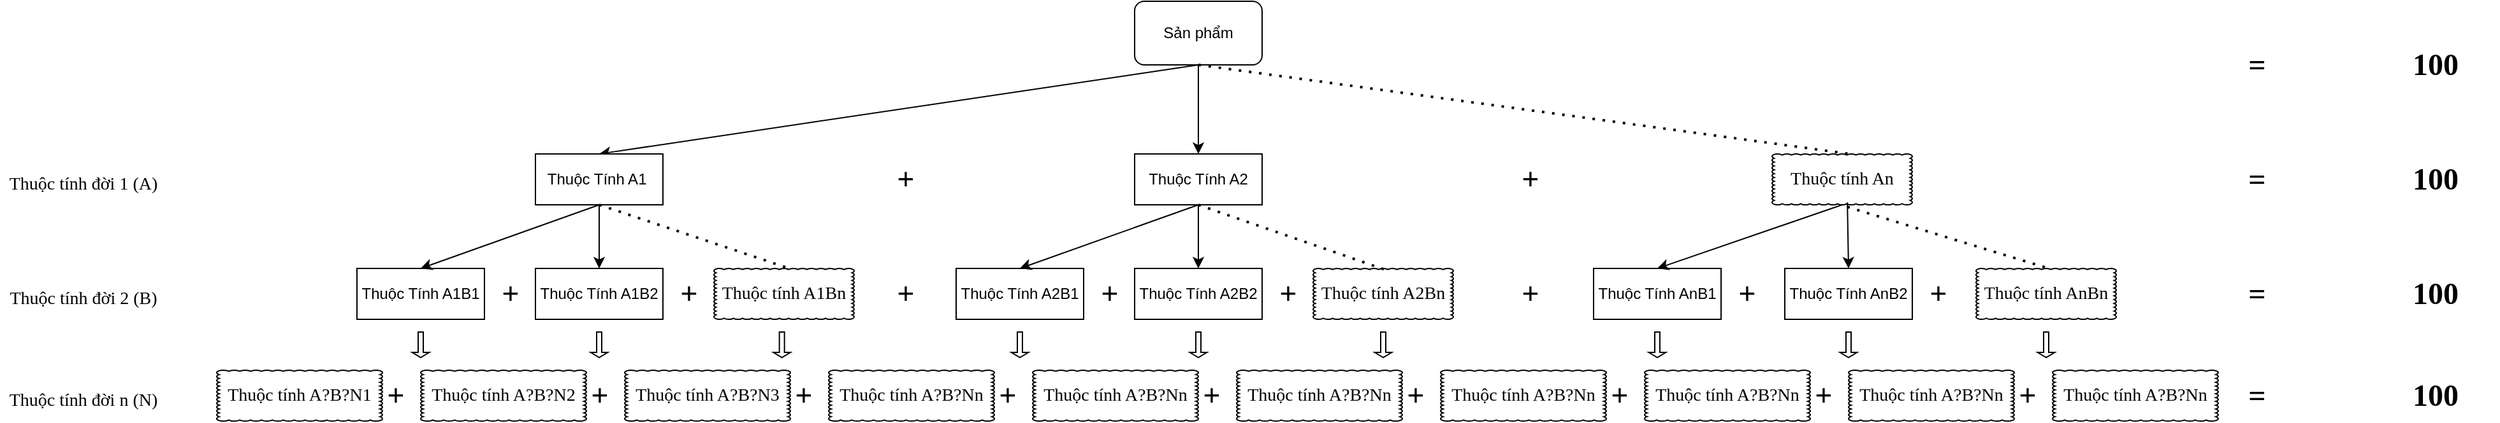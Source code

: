 <mxfile version="20.7.4" type="device"><diagram id="4OFsBXTSQRURlbLGvFFU" name="Trang-1"><mxGraphModel dx="2620" dy="955" grid="1" gridSize="10" guides="1" tooltips="1" connect="1" arrows="1" fold="1" page="1" pageScale="1" pageWidth="827" pageHeight="1169" math="0" shadow="0"><root><mxCell id="0"/><mxCell id="1" parent="0"/><mxCell id="5p4gwGScsdyui7Rzh_oI-1" value="Sản phẩm" style="rounded=1;whiteSpace=wrap;html=1;" vertex="1" parent="1"><mxGeometry x="280" y="170" width="100" height="50" as="geometry"/></mxCell><mxCell id="5p4gwGScsdyui7Rzh_oI-2" value="" style="endArrow=classic;html=1;rounded=0;exitX=0.5;exitY=1;exitDx=0;exitDy=0;entryX=0.5;entryY=0;entryDx=0;entryDy=0;" edge="1" parent="1" source="5p4gwGScsdyui7Rzh_oI-1" target="5p4gwGScsdyui7Rzh_oI-3"><mxGeometry width="50" height="50" relative="1" as="geometry"><mxPoint x="390" y="420" as="sourcePoint"/><mxPoint x="200" y="280" as="targetPoint"/></mxGeometry></mxCell><mxCell id="5p4gwGScsdyui7Rzh_oI-3" value="Thuộc Tính A1&amp;nbsp;" style="rounded=0;whiteSpace=wrap;html=1;" vertex="1" parent="1"><mxGeometry x="-190" y="290" width="100" height="40" as="geometry"/></mxCell><mxCell id="5p4gwGScsdyui7Rzh_oI-4" value="&lt;font style=&quot;font-weight: normal; font-size: 14px;&quot; face=&quot;Tahoma&quot;&gt;Thuộc tính đời 1 (A)&lt;/font&gt;" style="text;strokeColor=none;fillColor=none;html=1;fontSize=24;fontStyle=1;verticalAlign=middle;align=center;" vertex="1" parent="1"><mxGeometry x="-610" y="290" width="130" height="40" as="geometry"/></mxCell><mxCell id="5p4gwGScsdyui7Rzh_oI-6" value="Thuộc Tính A2" style="rounded=0;whiteSpace=wrap;html=1;" vertex="1" parent="1"><mxGeometry x="280" y="290" width="100" height="40" as="geometry"/></mxCell><mxCell id="5p4gwGScsdyui7Rzh_oI-7" value="" style="endArrow=classic;html=1;rounded=0;exitX=0.5;exitY=1;exitDx=0;exitDy=0;entryX=0.5;entryY=0;entryDx=0;entryDy=0;" edge="1" parent="1" source="5p4gwGScsdyui7Rzh_oI-1" target="5p4gwGScsdyui7Rzh_oI-6"><mxGeometry width="50" height="50" relative="1" as="geometry"><mxPoint x="340" y="230" as="sourcePoint"/><mxPoint x="190" y="300" as="targetPoint"/></mxGeometry></mxCell><mxCell id="5p4gwGScsdyui7Rzh_oI-14" value="" style="endArrow=none;dashed=1;html=1;dashPattern=1 3;strokeWidth=2;rounded=0;fontFamily=Tahoma;fontSize=14;exitX=0.5;exitY=1;exitDx=0;exitDy=0;entryX=0.555;entryY=0;entryDx=0;entryDy=0;entryPerimeter=0;" edge="1" parent="1" source="5p4gwGScsdyui7Rzh_oI-1" target="5p4gwGScsdyui7Rzh_oI-15"><mxGeometry width="50" height="50" relative="1" as="geometry"><mxPoint x="390" y="420" as="sourcePoint"/><mxPoint x="480" y="290" as="targetPoint"/></mxGeometry></mxCell><mxCell id="5p4gwGScsdyui7Rzh_oI-15" value="Thuộc tính An" style="whiteSpace=wrap;html=1;shape=mxgraph.basic.cloud_rect;fontFamily=Tahoma;fontSize=14;" vertex="1" parent="1"><mxGeometry x="780" y="290" width="110" height="40" as="geometry"/></mxCell><mxCell id="5p4gwGScsdyui7Rzh_oI-16" value="&lt;font style=&quot;font-weight: normal; font-size: 14px;&quot; face=&quot;Tahoma&quot;&gt;Thuộc tính đời 2 (B)&lt;/font&gt;" style="text;strokeColor=none;fillColor=none;html=1;fontSize=24;fontStyle=1;verticalAlign=middle;align=center;" vertex="1" parent="1"><mxGeometry x="-610" y="380" width="130" height="40" as="geometry"/></mxCell><mxCell id="5p4gwGScsdyui7Rzh_oI-18" value="+" style="text;strokeColor=none;fillColor=none;html=1;fontSize=24;fontStyle=1;verticalAlign=middle;align=center;fontFamily=Tahoma;" vertex="1" parent="1"><mxGeometry x="540" y="290" width="100" height="40" as="geometry"/></mxCell><mxCell id="5p4gwGScsdyui7Rzh_oI-19" value="+" style="text;strokeColor=none;fillColor=none;html=1;fontSize=24;fontStyle=1;verticalAlign=middle;align=center;fontFamily=Tahoma;" vertex="1" parent="1"><mxGeometry x="50" y="290" width="100" height="40" as="geometry"/></mxCell><mxCell id="5p4gwGScsdyui7Rzh_oI-20" value="=" style="text;strokeColor=none;fillColor=none;html=1;fontSize=24;fontStyle=1;verticalAlign=middle;align=center;fontFamily=Tahoma;" vertex="1" parent="1"><mxGeometry x="1110" y="290" width="100" height="40" as="geometry"/></mxCell><mxCell id="5p4gwGScsdyui7Rzh_oI-21" value="=" style="text;strokeColor=none;fillColor=none;html=1;fontSize=24;fontStyle=1;verticalAlign=middle;align=center;fontFamily=Tahoma;" vertex="1" parent="1"><mxGeometry x="1110" y="200" width="100" height="40" as="geometry"/></mxCell><mxCell id="5p4gwGScsdyui7Rzh_oI-22" value="100" style="text;strokeColor=none;fillColor=none;html=1;fontSize=24;fontStyle=1;verticalAlign=middle;align=center;fontFamily=Tahoma;" vertex="1" parent="1"><mxGeometry x="1250" y="200" width="100" height="40" as="geometry"/></mxCell><mxCell id="5p4gwGScsdyui7Rzh_oI-23" value="100" style="text;strokeColor=none;fillColor=none;html=1;fontSize=24;fontStyle=1;verticalAlign=middle;align=center;fontFamily=Tahoma;" vertex="1" parent="1"><mxGeometry x="1250" y="290" width="100" height="40" as="geometry"/></mxCell><mxCell id="5p4gwGScsdyui7Rzh_oI-28" value="Thuộc Tính A1B1" style="rounded=0;whiteSpace=wrap;html=1;" vertex="1" parent="1"><mxGeometry x="-330" y="380" width="100" height="40" as="geometry"/></mxCell><mxCell id="5p4gwGScsdyui7Rzh_oI-29" value="" style="endArrow=classic;html=1;rounded=0;exitX=0.5;exitY=1;exitDx=0;exitDy=0;entryX=0.5;entryY=0;entryDx=0;entryDy=0;" edge="1" parent="1" source="5p4gwGScsdyui7Rzh_oI-3" target="5p4gwGScsdyui7Rzh_oI-28"><mxGeometry width="50" height="50" relative="1" as="geometry"><mxPoint x="340" y="230" as="sourcePoint"/><mxPoint x="90" y="300" as="targetPoint"/></mxGeometry></mxCell><mxCell id="5p4gwGScsdyui7Rzh_oI-30" value="Thuộc Tính A1B2" style="rounded=0;whiteSpace=wrap;html=1;" vertex="1" parent="1"><mxGeometry x="-190" y="380" width="100" height="40" as="geometry"/></mxCell><mxCell id="5p4gwGScsdyui7Rzh_oI-31" value="Thuộc tính A1Bn" style="whiteSpace=wrap;html=1;shape=mxgraph.basic.cloud_rect;fontFamily=Tahoma;fontSize=14;" vertex="1" parent="1"><mxGeometry x="-50" y="380" width="110" height="40" as="geometry"/></mxCell><mxCell id="5p4gwGScsdyui7Rzh_oI-32" value="" style="endArrow=none;dashed=1;html=1;dashPattern=1 3;strokeWidth=2;rounded=0;fontFamily=Tahoma;fontSize=14;entryX=0.527;entryY=-0.01;entryDx=0;entryDy=0;entryPerimeter=0;exitX=0.5;exitY=1;exitDx=0;exitDy=0;" edge="1" parent="1" source="5p4gwGScsdyui7Rzh_oI-3" target="5p4gwGScsdyui7Rzh_oI-31"><mxGeometry width="50" height="50" relative="1" as="geometry"><mxPoint x="-10" y="330" as="sourcePoint"/><mxPoint x="631.05" y="300" as="targetPoint"/></mxGeometry></mxCell><mxCell id="5p4gwGScsdyui7Rzh_oI-33" value="" style="endArrow=classic;html=1;rounded=0;exitX=0.5;exitY=1;exitDx=0;exitDy=0;entryX=0.5;entryY=0;entryDx=0;entryDy=0;" edge="1" parent="1" source="5p4gwGScsdyui7Rzh_oI-3" target="5p4gwGScsdyui7Rzh_oI-30"><mxGeometry width="50" height="50" relative="1" as="geometry"><mxPoint y="340" as="sourcePoint"/><mxPoint x="-140" y="390" as="targetPoint"/></mxGeometry></mxCell><mxCell id="5p4gwGScsdyui7Rzh_oI-34" value="Thuộc Tính A2B1" style="rounded=0;whiteSpace=wrap;html=1;" vertex="1" parent="1"><mxGeometry x="140" y="380" width="100" height="40" as="geometry"/></mxCell><mxCell id="5p4gwGScsdyui7Rzh_oI-35" value="Thuộc Tính A2B2" style="rounded=0;whiteSpace=wrap;html=1;" vertex="1" parent="1"><mxGeometry x="280" y="380" width="100" height="40" as="geometry"/></mxCell><mxCell id="5p4gwGScsdyui7Rzh_oI-36" value="Thuộc tính A2Bn" style="whiteSpace=wrap;html=1;shape=mxgraph.basic.cloud_rect;fontFamily=Tahoma;fontSize=14;" vertex="1" parent="1"><mxGeometry x="420" y="380" width="110" height="40" as="geometry"/></mxCell><mxCell id="5p4gwGScsdyui7Rzh_oI-37" value="" style="endArrow=classic;html=1;rounded=0;exitX=0.5;exitY=1;exitDx=0;exitDy=0;entryX=0.5;entryY=0;entryDx=0;entryDy=0;" edge="1" parent="1" source="5p4gwGScsdyui7Rzh_oI-6" target="5p4gwGScsdyui7Rzh_oI-34"><mxGeometry width="50" height="50" relative="1" as="geometry"><mxPoint x="-130" y="340" as="sourcePoint"/><mxPoint x="-270" y="390" as="targetPoint"/></mxGeometry></mxCell><mxCell id="5p4gwGScsdyui7Rzh_oI-38" value="" style="endArrow=classic;html=1;rounded=0;exitX=0.5;exitY=1;exitDx=0;exitDy=0;entryX=0.5;entryY=0;entryDx=0;entryDy=0;" edge="1" parent="1" source="5p4gwGScsdyui7Rzh_oI-6" target="5p4gwGScsdyui7Rzh_oI-35"><mxGeometry width="50" height="50" relative="1" as="geometry"><mxPoint x="340" y="340" as="sourcePoint"/><mxPoint x="210" y="390" as="targetPoint"/></mxGeometry></mxCell><mxCell id="5p4gwGScsdyui7Rzh_oI-39" value="" style="endArrow=none;dashed=1;html=1;dashPattern=1 3;strokeWidth=2;rounded=0;fontFamily=Tahoma;fontSize=14;exitX=0.5;exitY=1;exitDx=0;exitDy=0;entryX=0.527;entryY=0.038;entryDx=0;entryDy=0;entryPerimeter=0;" edge="1" parent="1" source="5p4gwGScsdyui7Rzh_oI-6" target="5p4gwGScsdyui7Rzh_oI-36"><mxGeometry width="50" height="50" relative="1" as="geometry"><mxPoint x="340" y="230" as="sourcePoint"/><mxPoint x="631.05" y="300" as="targetPoint"/></mxGeometry></mxCell><mxCell id="5p4gwGScsdyui7Rzh_oI-40" value="Thuộc Tính AnB1" style="rounded=0;whiteSpace=wrap;html=1;" vertex="1" parent="1"><mxGeometry x="640" y="380" width="100" height="40" as="geometry"/></mxCell><mxCell id="5p4gwGScsdyui7Rzh_oI-41" value="" style="endArrow=classic;html=1;rounded=0;exitX=0.5;exitY=1;exitDx=0;exitDy=0;entryX=0.5;entryY=0;entryDx=0;entryDy=0;exitPerimeter=0;" edge="1" parent="1" source="5p4gwGScsdyui7Rzh_oI-15" target="5p4gwGScsdyui7Rzh_oI-40"><mxGeometry width="50" height="50" relative="1" as="geometry"><mxPoint x="340" y="340" as="sourcePoint"/><mxPoint x="210" y="390" as="targetPoint"/></mxGeometry></mxCell><mxCell id="5p4gwGScsdyui7Rzh_oI-42" value="Thuộc Tính AnB2" style="rounded=0;whiteSpace=wrap;html=1;" vertex="1" parent="1"><mxGeometry x="790" y="380" width="100" height="40" as="geometry"/></mxCell><mxCell id="5p4gwGScsdyui7Rzh_oI-43" value="" style="endArrow=classic;html=1;rounded=0;entryX=0.5;entryY=0;entryDx=0;entryDy=0;exitX=0.537;exitY=0.954;exitDx=0;exitDy=0;exitPerimeter=0;" edge="1" parent="1" source="5p4gwGScsdyui7Rzh_oI-15" target="5p4gwGScsdyui7Rzh_oI-42"><mxGeometry width="50" height="50" relative="1" as="geometry"><mxPoint x="930" y="350" as="sourcePoint"/><mxPoint x="700" y="390" as="targetPoint"/></mxGeometry></mxCell><mxCell id="5p4gwGScsdyui7Rzh_oI-44" value="Thuộc tính AnBn" style="whiteSpace=wrap;html=1;shape=mxgraph.basic.cloud_rect;fontFamily=Tahoma;fontSize=14;" vertex="1" parent="1"><mxGeometry x="940" y="380" width="110" height="40" as="geometry"/></mxCell><mxCell id="5p4gwGScsdyui7Rzh_oI-45" value="" style="endArrow=none;dashed=1;html=1;dashPattern=1 3;strokeWidth=2;rounded=0;fontFamily=Tahoma;fontSize=14;entryX=0.529;entryY=0.009;entryDx=0;entryDy=0;entryPerimeter=0;exitX=0.537;exitY=1.041;exitDx=0;exitDy=0;exitPerimeter=0;" edge="1" parent="1" source="5p4gwGScsdyui7Rzh_oI-15" target="5p4gwGScsdyui7Rzh_oI-44"><mxGeometry width="50" height="50" relative="1" as="geometry"><mxPoint x="340" y="340" as="sourcePoint"/><mxPoint x="477.97" y="391.52" as="targetPoint"/></mxGeometry></mxCell><mxCell id="5p4gwGScsdyui7Rzh_oI-46" value="+" style="text;strokeColor=none;fillColor=none;html=1;fontSize=24;fontStyle=1;verticalAlign=middle;align=center;fontFamily=Tahoma;" vertex="1" parent="1"><mxGeometry x="-260" y="380" width="100" height="40" as="geometry"/></mxCell><mxCell id="5p4gwGScsdyui7Rzh_oI-47" value="+" style="text;strokeColor=none;fillColor=none;html=1;fontSize=24;fontStyle=1;verticalAlign=middle;align=center;fontFamily=Tahoma;" vertex="1" parent="1"><mxGeometry x="-120" y="380" width="100" height="40" as="geometry"/></mxCell><mxCell id="5p4gwGScsdyui7Rzh_oI-48" value="+" style="text;strokeColor=none;fillColor=none;html=1;fontSize=24;fontStyle=1;verticalAlign=middle;align=center;fontFamily=Tahoma;" vertex="1" parent="1"><mxGeometry x="50" y="380" width="100" height="40" as="geometry"/></mxCell><mxCell id="5p4gwGScsdyui7Rzh_oI-49" value="+" style="text;strokeColor=none;fillColor=none;html=1;fontSize=24;fontStyle=1;verticalAlign=middle;align=center;fontFamily=Tahoma;" vertex="1" parent="1"><mxGeometry x="210" y="380" width="100" height="40" as="geometry"/></mxCell><mxCell id="5p4gwGScsdyui7Rzh_oI-50" value="+" style="text;strokeColor=none;fillColor=none;html=1;fontSize=24;fontStyle=1;verticalAlign=middle;align=center;fontFamily=Tahoma;" vertex="1" parent="1"><mxGeometry x="350" y="380" width="100" height="40" as="geometry"/></mxCell><mxCell id="5p4gwGScsdyui7Rzh_oI-51" value="+" style="text;strokeColor=none;fillColor=none;html=1;fontSize=24;fontStyle=1;verticalAlign=middle;align=center;fontFamily=Tahoma;" vertex="1" parent="1"><mxGeometry x="540" y="380" width="100" height="40" as="geometry"/></mxCell><mxCell id="5p4gwGScsdyui7Rzh_oI-52" value="+" style="text;strokeColor=none;fillColor=none;html=1;fontSize=24;fontStyle=1;verticalAlign=middle;align=center;fontFamily=Tahoma;" vertex="1" parent="1"><mxGeometry x="710" y="380" width="100" height="40" as="geometry"/></mxCell><mxCell id="5p4gwGScsdyui7Rzh_oI-53" value="+" style="text;strokeColor=none;fillColor=none;html=1;fontSize=24;fontStyle=1;verticalAlign=middle;align=center;fontFamily=Tahoma;" vertex="1" parent="1"><mxGeometry x="860" y="380" width="100" height="40" as="geometry"/></mxCell><mxCell id="5p4gwGScsdyui7Rzh_oI-54" value="=" style="text;strokeColor=none;fillColor=none;html=1;fontSize=24;fontStyle=1;verticalAlign=middle;align=center;fontFamily=Tahoma;" vertex="1" parent="1"><mxGeometry x="1110" y="380" width="100" height="40" as="geometry"/></mxCell><mxCell id="5p4gwGScsdyui7Rzh_oI-55" value="100" style="text;strokeColor=none;fillColor=none;html=1;fontSize=24;fontStyle=1;verticalAlign=middle;align=center;fontFamily=Tahoma;" vertex="1" parent="1"><mxGeometry x="1250" y="380" width="100" height="40" as="geometry"/></mxCell><mxCell id="5p4gwGScsdyui7Rzh_oI-56" value="&lt;font style=&quot;font-weight: normal; font-size: 14px;&quot; face=&quot;Tahoma&quot;&gt;Thuộc tính đời n (N)&lt;/font&gt;" style="text;strokeColor=none;fillColor=none;html=1;fontSize=24;fontStyle=1;verticalAlign=middle;align=center;" vertex="1" parent="1"><mxGeometry x="-610" y="460" width="130" height="40" as="geometry"/></mxCell><mxCell id="5p4gwGScsdyui7Rzh_oI-57" value="Thuộc tính A?B?N1" style="whiteSpace=wrap;html=1;shape=mxgraph.basic.cloud_rect;fontFamily=Tahoma;fontSize=14;" vertex="1" parent="1"><mxGeometry x="-440" y="460" width="130" height="40" as="geometry"/></mxCell><mxCell id="5p4gwGScsdyui7Rzh_oI-58" value="Thuộc tính A?B?N2" style="whiteSpace=wrap;html=1;shape=mxgraph.basic.cloud_rect;fontFamily=Tahoma;fontSize=14;" vertex="1" parent="1"><mxGeometry x="-280" y="460" width="130" height="40" as="geometry"/></mxCell><mxCell id="5p4gwGScsdyui7Rzh_oI-59" value="Thuộc tính A?B?N3" style="whiteSpace=wrap;html=1;shape=mxgraph.basic.cloud_rect;fontFamily=Tahoma;fontSize=14;" vertex="1" parent="1"><mxGeometry x="-120" y="460" width="130" height="40" as="geometry"/></mxCell><mxCell id="5p4gwGScsdyui7Rzh_oI-60" value="Thuộc tính A?B?Nn" style="whiteSpace=wrap;html=1;shape=mxgraph.basic.cloud_rect;fontFamily=Tahoma;fontSize=14;" vertex="1" parent="1"><mxGeometry x="40" y="460" width="130" height="40" as="geometry"/></mxCell><mxCell id="5p4gwGScsdyui7Rzh_oI-61" value="Thuộc tính A?B?Nn" style="whiteSpace=wrap;html=1;shape=mxgraph.basic.cloud_rect;fontFamily=Tahoma;fontSize=14;" vertex="1" parent="1"><mxGeometry x="200" y="460" width="130" height="40" as="geometry"/></mxCell><mxCell id="5p4gwGScsdyui7Rzh_oI-62" value="Thuộc tính A?B?Nn" style="whiteSpace=wrap;html=1;shape=mxgraph.basic.cloud_rect;fontFamily=Tahoma;fontSize=14;" vertex="1" parent="1"><mxGeometry x="360" y="460" width="130" height="40" as="geometry"/></mxCell><mxCell id="5p4gwGScsdyui7Rzh_oI-63" value="Thuộc tính A?B?Nn" style="whiteSpace=wrap;html=1;shape=mxgraph.basic.cloud_rect;fontFamily=Tahoma;fontSize=14;" vertex="1" parent="1"><mxGeometry x="520" y="460" width="130" height="40" as="geometry"/></mxCell><mxCell id="5p4gwGScsdyui7Rzh_oI-64" value="Thuộc tính A?B?Nn" style="whiteSpace=wrap;html=1;shape=mxgraph.basic.cloud_rect;fontFamily=Tahoma;fontSize=14;" vertex="1" parent="1"><mxGeometry x="680" y="460" width="130" height="40" as="geometry"/></mxCell><mxCell id="5p4gwGScsdyui7Rzh_oI-65" value="Thuộc tính A?B?Nn" style="whiteSpace=wrap;html=1;shape=mxgraph.basic.cloud_rect;fontFamily=Tahoma;fontSize=14;" vertex="1" parent="1"><mxGeometry x="840" y="460" width="130" height="40" as="geometry"/></mxCell><mxCell id="5p4gwGScsdyui7Rzh_oI-66" value="Thuộc tính A?B?Nn" style="whiteSpace=wrap;html=1;shape=mxgraph.basic.cloud_rect;fontFamily=Tahoma;fontSize=14;" vertex="1" parent="1"><mxGeometry x="1000" y="460" width="130" height="40" as="geometry"/></mxCell><mxCell id="5p4gwGScsdyui7Rzh_oI-68" value="=" style="text;strokeColor=none;fillColor=none;html=1;fontSize=24;fontStyle=1;verticalAlign=middle;align=center;fontFamily=Tahoma;" vertex="1" parent="1"><mxGeometry x="1110" y="460" width="100" height="40" as="geometry"/></mxCell><mxCell id="5p4gwGScsdyui7Rzh_oI-69" value="100" style="text;strokeColor=none;fillColor=none;html=1;fontSize=24;fontStyle=1;verticalAlign=middle;align=center;fontFamily=Tahoma;" vertex="1" parent="1"><mxGeometry x="1250" y="460" width="100" height="40" as="geometry"/></mxCell><mxCell id="5p4gwGScsdyui7Rzh_oI-70" value="+" style="text;strokeColor=none;fillColor=none;html=1;fontSize=24;fontStyle=1;verticalAlign=middle;align=center;fontFamily=Tahoma;" vertex="1" parent="1"><mxGeometry x="-350" y="460" width="100" height="40" as="geometry"/></mxCell><mxCell id="5p4gwGScsdyui7Rzh_oI-71" value="+" style="text;strokeColor=none;fillColor=none;html=1;fontSize=24;fontStyle=1;verticalAlign=middle;align=center;fontFamily=Tahoma;" vertex="1" parent="1"><mxGeometry x="-190" y="460" width="100" height="40" as="geometry"/></mxCell><mxCell id="5p4gwGScsdyui7Rzh_oI-72" value="+" style="text;strokeColor=none;fillColor=none;html=1;fontSize=24;fontStyle=1;verticalAlign=middle;align=center;fontFamily=Tahoma;" vertex="1" parent="1"><mxGeometry x="-30" y="460" width="100" height="40" as="geometry"/></mxCell><mxCell id="5p4gwGScsdyui7Rzh_oI-73" value="+" style="text;strokeColor=none;fillColor=none;html=1;fontSize=24;fontStyle=1;verticalAlign=middle;align=center;fontFamily=Tahoma;" vertex="1" parent="1"><mxGeometry x="130" y="460" width="100" height="40" as="geometry"/></mxCell><mxCell id="5p4gwGScsdyui7Rzh_oI-74" value="+" style="text;strokeColor=none;fillColor=none;html=1;fontSize=24;fontStyle=1;verticalAlign=middle;align=center;fontFamily=Tahoma;" vertex="1" parent="1"><mxGeometry x="290" y="460" width="100" height="40" as="geometry"/></mxCell><mxCell id="5p4gwGScsdyui7Rzh_oI-75" value="+" style="text;strokeColor=none;fillColor=none;html=1;fontSize=24;fontStyle=1;verticalAlign=middle;align=center;fontFamily=Tahoma;" vertex="1" parent="1"><mxGeometry x="450" y="460" width="100" height="40" as="geometry"/></mxCell><mxCell id="5p4gwGScsdyui7Rzh_oI-76" value="+" style="text;strokeColor=none;fillColor=none;html=1;fontSize=24;fontStyle=1;verticalAlign=middle;align=center;fontFamily=Tahoma;" vertex="1" parent="1"><mxGeometry x="610" y="460" width="100" height="40" as="geometry"/></mxCell><mxCell id="5p4gwGScsdyui7Rzh_oI-77" value="+" style="text;strokeColor=none;fillColor=none;html=1;fontSize=24;fontStyle=1;verticalAlign=middle;align=center;fontFamily=Tahoma;" vertex="1" parent="1"><mxGeometry x="770" y="460" width="100" height="40" as="geometry"/></mxCell><mxCell id="5p4gwGScsdyui7Rzh_oI-78" value="+" style="text;strokeColor=none;fillColor=none;html=1;fontSize=24;fontStyle=1;verticalAlign=middle;align=center;fontFamily=Tahoma;" vertex="1" parent="1"><mxGeometry x="930" y="460" width="100" height="40" as="geometry"/></mxCell><mxCell id="5p4gwGScsdyui7Rzh_oI-80" value="" style="shape=singleArrow;direction=south;whiteSpace=wrap;html=1;fontFamily=Tahoma;fontSize=18;" vertex="1" parent="1"><mxGeometry x="-286.67" y="430" width="13.34" height="20.01" as="geometry"/></mxCell><mxCell id="5p4gwGScsdyui7Rzh_oI-81" value="" style="shape=singleArrow;direction=south;whiteSpace=wrap;html=1;fontFamily=Tahoma;fontSize=18;" vertex="1" parent="1"><mxGeometry x="-146.67" y="430" width="13.34" height="20.01" as="geometry"/></mxCell><mxCell id="5p4gwGScsdyui7Rzh_oI-82" value="" style="shape=singleArrow;direction=south;whiteSpace=wrap;html=1;fontFamily=Tahoma;fontSize=18;" vertex="1" parent="1"><mxGeometry x="-3.34" y="430" width="13.34" height="20.01" as="geometry"/></mxCell><mxCell id="5p4gwGScsdyui7Rzh_oI-83" value="" style="shape=singleArrow;direction=south;whiteSpace=wrap;html=1;fontFamily=Tahoma;fontSize=18;" vertex="1" parent="1"><mxGeometry x="183.33" y="430" width="13.34" height="20.01" as="geometry"/></mxCell><mxCell id="5p4gwGScsdyui7Rzh_oI-84" value="" style="shape=singleArrow;direction=south;whiteSpace=wrap;html=1;fontFamily=Tahoma;fontSize=18;" vertex="1" parent="1"><mxGeometry x="323.33" y="430" width="13.34" height="20.01" as="geometry"/></mxCell><mxCell id="5p4gwGScsdyui7Rzh_oI-85" value="" style="shape=singleArrow;direction=south;whiteSpace=wrap;html=1;fontFamily=Tahoma;fontSize=18;" vertex="1" parent="1"><mxGeometry x="468.33" y="430" width="13.34" height="20.01" as="geometry"/></mxCell><mxCell id="5p4gwGScsdyui7Rzh_oI-86" value="" style="shape=singleArrow;direction=south;whiteSpace=wrap;html=1;fontFamily=Tahoma;fontSize=18;" vertex="1" parent="1"><mxGeometry x="683.33" y="430" width="13.34" height="20.01" as="geometry"/></mxCell><mxCell id="5p4gwGScsdyui7Rzh_oI-87" value="" style="shape=singleArrow;direction=south;whiteSpace=wrap;html=1;fontFamily=Tahoma;fontSize=18;" vertex="1" parent="1"><mxGeometry x="833.33" y="430" width="13.34" height="20.01" as="geometry"/></mxCell><mxCell id="5p4gwGScsdyui7Rzh_oI-88" value="" style="shape=singleArrow;direction=south;whiteSpace=wrap;html=1;fontFamily=Tahoma;fontSize=18;" vertex="1" parent="1"><mxGeometry x="988.33" y="430" width="13.34" height="20.01" as="geometry"/></mxCell></root></mxGraphModel></diagram></mxfile>